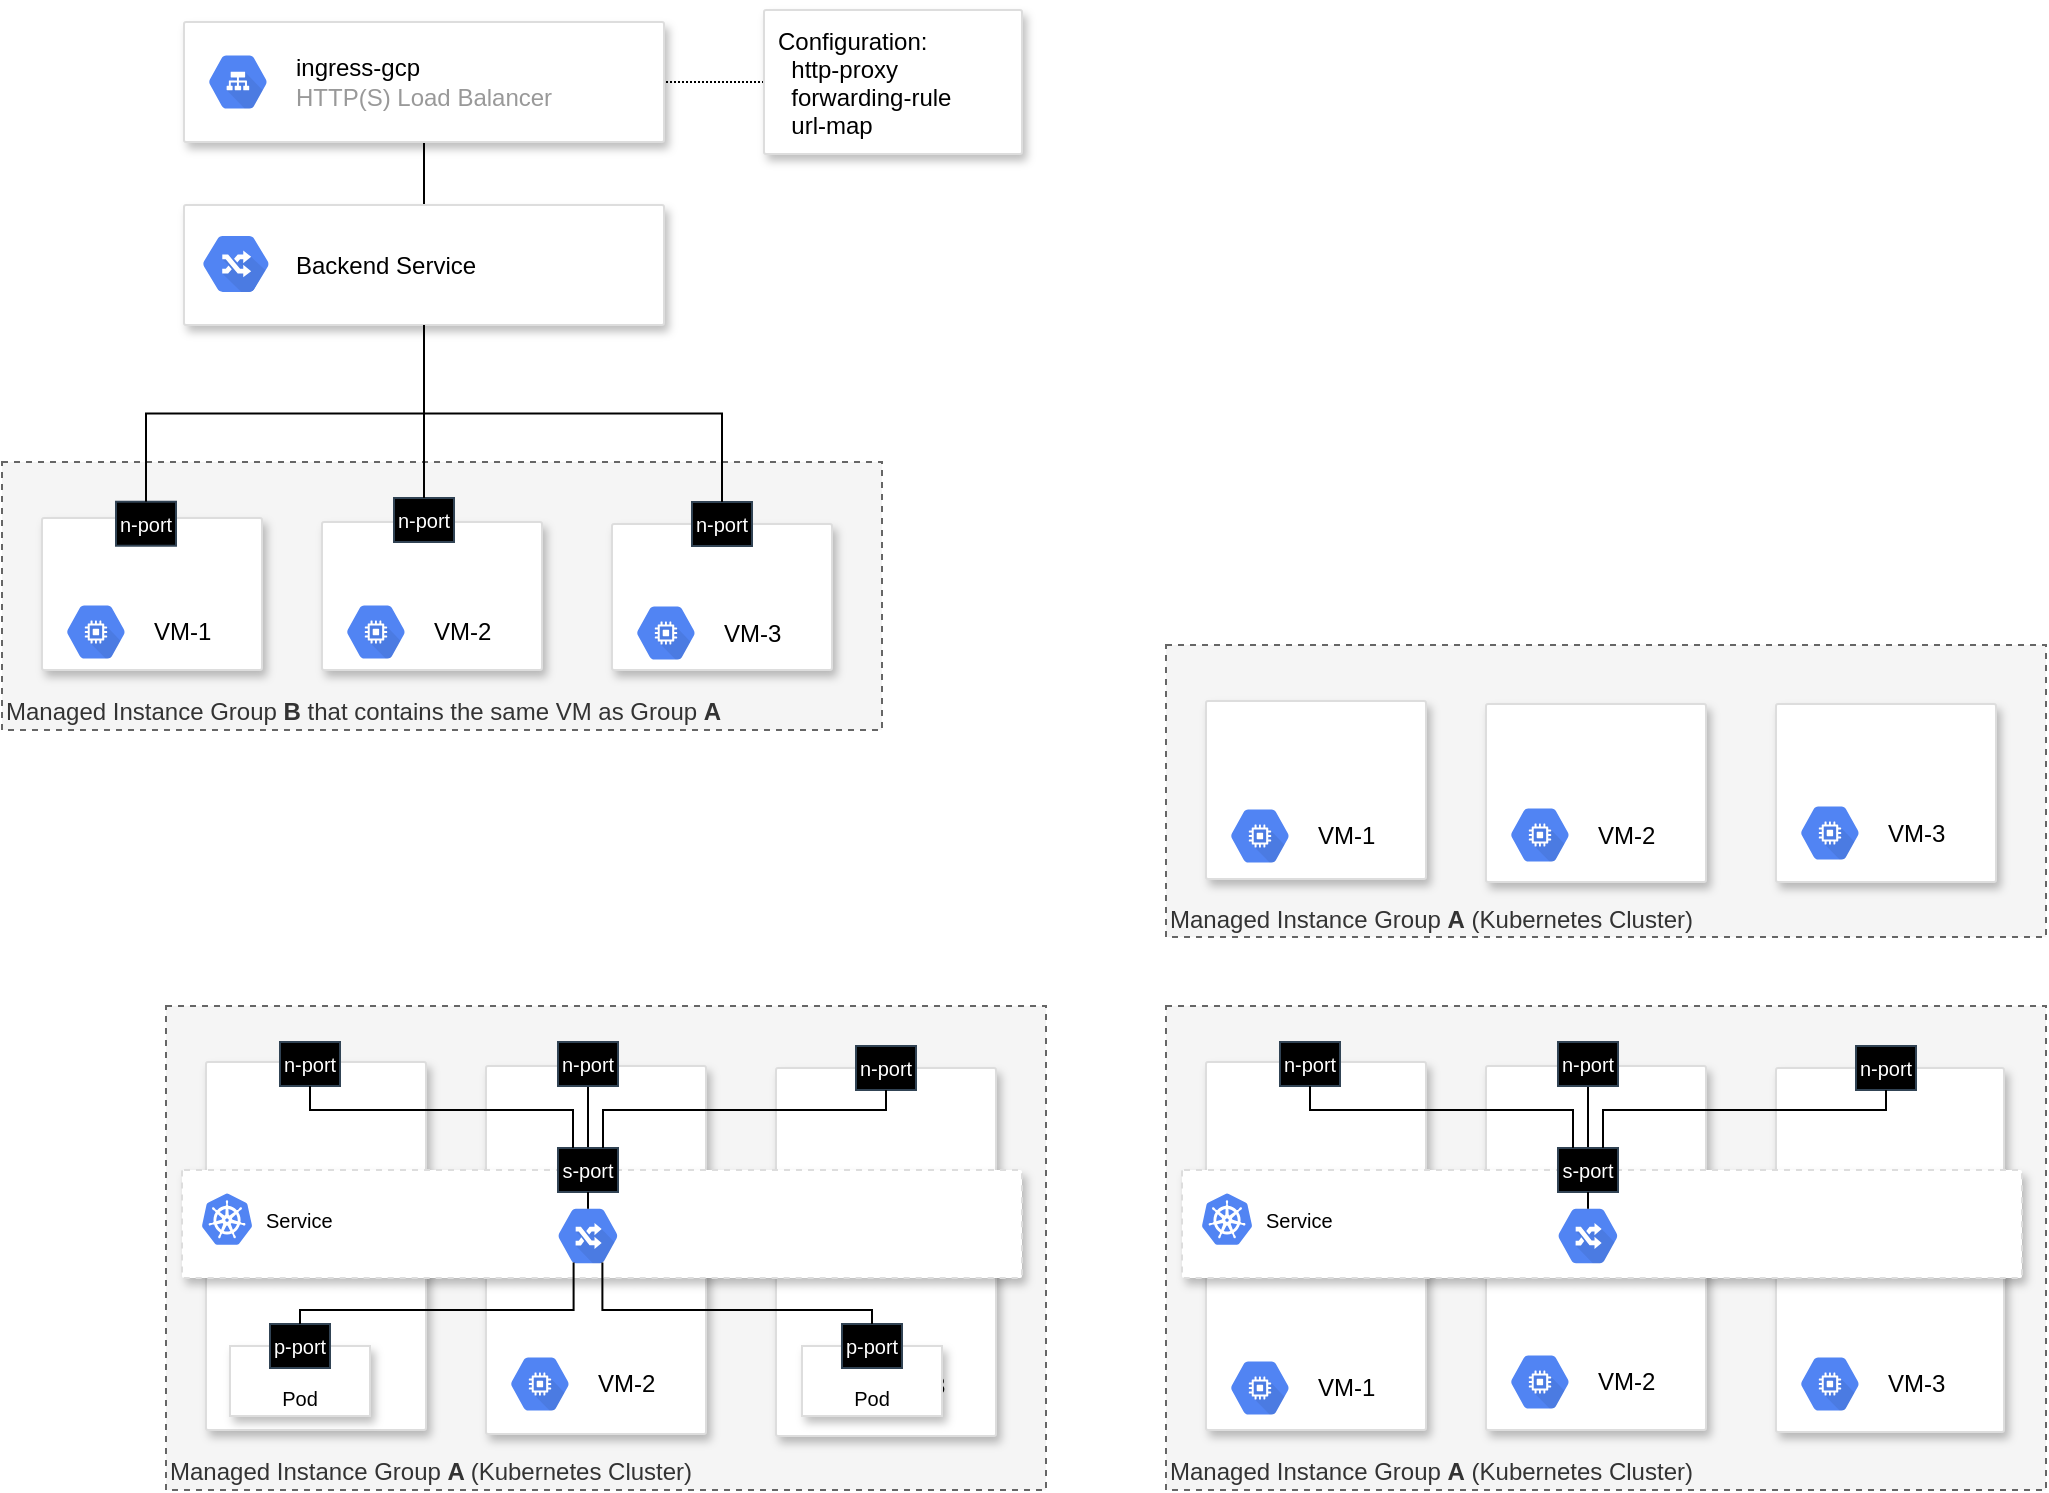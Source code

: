 <mxfile pages="1" version="11.2.7" type="github"><diagram id="d1ab7348-05c3-a1e3-ca4d-12c340fd6b49" name="Page-1"><mxGraphModel dx="616" dy="441" grid="1" gridSize="10" guides="1" tooltips="1" connect="1" arrows="1" fold="1" page="1" pageScale="1" pageWidth="1169" pageHeight="827" background="#ffffff" math="0" shadow="0"><root><mxCell id="0"/><mxCell id="1" parent="0"/><mxCell id="wJTbubWAjEop2MmSBgXv-34" value="" style="edgeStyle=orthogonalEdgeStyle;rounded=0;orthogonalLoop=1;jettySize=auto;html=1;fontColor=#000000;entryX=0.5;entryY=0;entryDx=0;entryDy=0;endArrow=none;endFill=0;" parent="1" source="9L-gA9MY-_69T6XY2o5v-167" target="9L-gA9MY-_69T6XY2o5v-260" edge="1"><mxGeometry relative="1" as="geometry"><mxPoint x="270" y="345.5" as="targetPoint"/></mxGeometry></mxCell><mxCell id="9L-gA9MY-_69T6XY2o5v-167" value="" style="strokeColor=#dddddd;fillColor=#ffffff;shadow=1;strokeWidth=1;rounded=1;absoluteArcSize=1;arcSize=2;" parent="1" vertex="1"><mxGeometry x="150" y="176" width="240" height="60" as="geometry"/></mxCell><mxCell id="9L-gA9MY-_69T6XY2o5v-168" value="&lt;font color=&quot;#000000&quot;&gt;&lt;span&gt;ingress-gcp&lt;/span&gt;&lt;/font&gt;&lt;br&gt;HTTP(S) Load Balancer" style="dashed=0;connectable=0;html=1;fillColor=#5184F3;strokeColor=none;shape=mxgraph.gcp2.hexIcon;prIcon=cloud_load_balancing;part=1;labelPosition=right;verticalLabelPosition=middle;align=left;verticalAlign=middle;spacingLeft=5;fontColor=#999999;fontSize=12;" parent="9L-gA9MY-_69T6XY2o5v-167" vertex="1"><mxGeometry y="0.5" width="44" height="39" relative="1" as="geometry"><mxPoint x="5" y="-19.5" as="offset"/></mxGeometry></mxCell><mxCell id="9L-gA9MY-_69T6XY2o5v-260" value="" style="strokeColor=#dddddd;fillColor=#ffffff;shadow=1;strokeWidth=1;rounded=1;absoluteArcSize=1;arcSize=2;" parent="1" vertex="1"><mxGeometry x="150" y="267.5" width="240" height="60" as="geometry"/></mxCell><mxCell id="9L-gA9MY-_69T6XY2o5v-261" value="&lt;font color=&quot;#000000&quot;&gt;&lt;span&gt;Backend Service&lt;/span&gt;&lt;/font&gt;" style="dashed=0;connectable=0;html=1;fillColor=#5184F3;strokeColor=none;shape=mxgraph.gcp2.hexIcon;prIcon=cloud_load_balancing;part=1;labelPosition=right;verticalLabelPosition=middle;align=left;verticalAlign=middle;spacingLeft=5;fontColor=#999999;fontSize=12;" parent="9L-gA9MY-_69T6XY2o5v-260" vertex="1"><mxGeometry y="0.5" width="44" height="39" relative="1" as="geometry"><mxPoint x="5" y="-19.5" as="offset"/></mxGeometry></mxCell><mxCell id="9L-gA9MY-_69T6XY2o5v-262" value="" style="html=1;fillColor=#5184F3;strokeColor=none;verticalAlign=top;labelPosition=center;verticalLabelPosition=bottom;align=center;spacingTop=-6;fontSize=11;fontStyle=1;fontColor=#999999;shape=mxgraph.gcp2.hexIcon;prIcon=cloud_routes" parent="9L-gA9MY-_69T6XY2o5v-260" vertex="1"><mxGeometry x="1" y="9" width="50" height="41" as="geometry"/></mxCell><mxCell id="BZu97_cLz0ViRXPYQutP-14" value="Managed Instance Group &lt;b&gt;A&lt;/b&gt; (Kubernetes Cluster)" style="rounded=0;whiteSpace=wrap;html=1;fillColor=#f5f5f5;dashed=1;strokeColor=#666666;fontColor=#333333;align=left;verticalAlign=bottom;" vertex="1" parent="1"><mxGeometry x="641" y="487.5" width="440" height="146" as="geometry"/></mxCell><mxCell id="BZu97_cLz0ViRXPYQutP-15" value="" style="strokeColor=#dddddd;fillColor=#ffffff;shadow=1;strokeWidth=1;rounded=1;absoluteArcSize=1;arcSize=2;" vertex="1" parent="1"><mxGeometry x="661" y="515.5" width="110" height="89" as="geometry"/></mxCell><mxCell id="BZu97_cLz0ViRXPYQutP-16" value="&lt;font color=&quot;#000000&quot;&gt;VM-1&lt;/font&gt;" style="dashed=0;connectable=0;html=1;fillColor=#5184F3;strokeColor=none;shape=mxgraph.gcp2.hexIcon;prIcon=compute_engine;part=1;labelPosition=right;verticalLabelPosition=middle;align=left;verticalAlign=middle;spacingLeft=5;fontColor=#999999;fontSize=12;" vertex="1" parent="BZu97_cLz0ViRXPYQutP-15"><mxGeometry y="0.5" width="44" height="39" relative="1" as="geometry"><mxPoint x="5" y="3.5" as="offset"/></mxGeometry></mxCell><mxCell id="BZu97_cLz0ViRXPYQutP-19" value="" style="strokeColor=#dddddd;fillColor=#ffffff;shadow=1;strokeWidth=1;rounded=1;absoluteArcSize=1;arcSize=2;" vertex="1" parent="1"><mxGeometry x="801" y="517" width="110" height="89" as="geometry"/></mxCell><mxCell id="BZu97_cLz0ViRXPYQutP-20" value="&lt;font color=&quot;#000000&quot;&gt;VM-2&lt;/font&gt;" style="dashed=0;connectable=0;html=1;fillColor=#5184F3;strokeColor=none;shape=mxgraph.gcp2.hexIcon;prIcon=compute_engine;part=1;labelPosition=right;verticalLabelPosition=middle;align=left;verticalAlign=middle;spacingLeft=5;fontColor=#999999;fontSize=12;" vertex="1" parent="BZu97_cLz0ViRXPYQutP-19"><mxGeometry y="0.5" width="44" height="39" relative="1" as="geometry"><mxPoint x="5" y="1.5" as="offset"/></mxGeometry></mxCell><mxCell id="BZu97_cLz0ViRXPYQutP-22" value="" style="strokeColor=#dddddd;fillColor=#ffffff;shadow=1;strokeWidth=1;rounded=1;absoluteArcSize=1;arcSize=2;fontColor=#FFCCE6;" vertex="1" parent="1"><mxGeometry x="946" y="517" width="110" height="89" as="geometry"/></mxCell><mxCell id="BZu97_cLz0ViRXPYQutP-23" value="&lt;font color=&quot;#000000&quot;&gt;VM-3&lt;/font&gt;" style="dashed=0;connectable=0;html=1;fillColor=#5184F3;strokeColor=none;shape=mxgraph.gcp2.hexIcon;prIcon=compute_engine;part=1;labelPosition=right;verticalLabelPosition=middle;align=left;verticalAlign=middle;spacingLeft=5;fontColor=#999999;fontSize=12;" vertex="1" parent="BZu97_cLz0ViRXPYQutP-22"><mxGeometry y="0.5" width="44" height="39" relative="1" as="geometry"><mxPoint x="5" y="0.5" as="offset"/></mxGeometry></mxCell><mxCell id="BZu97_cLz0ViRXPYQutP-26" value="Managed Instance Group &lt;b&gt;A&lt;/b&gt; (Kubernetes Cluster)" style="rounded=0;whiteSpace=wrap;html=1;fillColor=#f5f5f5;dashed=1;strokeColor=#666666;fontColor=#333333;align=left;verticalAlign=bottom;" vertex="1" parent="1"><mxGeometry x="641" y="668" width="440" height="242" as="geometry"/></mxCell><mxCell id="BZu97_cLz0ViRXPYQutP-27" value="" style="strokeColor=#dddddd;fillColor=#ffffff;shadow=1;strokeWidth=1;rounded=1;absoluteArcSize=1;arcSize=2;" vertex="1" parent="1"><mxGeometry x="661" y="696" width="110" height="184" as="geometry"/></mxCell><mxCell id="BZu97_cLz0ViRXPYQutP-28" value="&lt;font color=&quot;#000000&quot;&gt;VM-1&lt;/font&gt;" style="dashed=0;connectable=0;html=1;fillColor=#5184F3;strokeColor=none;shape=mxgraph.gcp2.hexIcon;prIcon=compute_engine;part=1;labelPosition=right;verticalLabelPosition=middle;align=left;verticalAlign=middle;spacingLeft=5;fontColor=#999999;fontSize=12;" vertex="1" parent="BZu97_cLz0ViRXPYQutP-27"><mxGeometry y="0.5" width="44" height="39" relative="1" as="geometry"><mxPoint x="5" y="51.5" as="offset"/></mxGeometry></mxCell><mxCell id="BZu97_cLz0ViRXPYQutP-91" value="n-port" style="strokeColor=#314354;fillColor=#000000;shadow=0;strokeWidth=1;rounded=0;absoluteArcSize=1;arcSize=0;glass=0;comic=0;fontColor=#ffffff;fontSize=10;" vertex="1" parent="BZu97_cLz0ViRXPYQutP-27"><mxGeometry x="37" y="-10" width="30" height="22" as="geometry"/></mxCell><mxCell id="BZu97_cLz0ViRXPYQutP-29" value="" style="strokeColor=#dddddd;fillColor=#ffffff;shadow=1;strokeWidth=1;rounded=1;absoluteArcSize=1;arcSize=2;" vertex="1" parent="1"><mxGeometry x="801" y="698" width="110" height="182" as="geometry"/></mxCell><mxCell id="BZu97_cLz0ViRXPYQutP-30" value="&lt;font color=&quot;#000000&quot;&gt;VM-2&lt;/font&gt;" style="dashed=0;connectable=0;html=1;fillColor=#5184F3;strokeColor=none;shape=mxgraph.gcp2.hexIcon;prIcon=compute_engine;part=1;labelPosition=right;verticalLabelPosition=middle;align=left;verticalAlign=middle;spacingLeft=5;fontColor=#999999;fontSize=12;" vertex="1" parent="BZu97_cLz0ViRXPYQutP-29"><mxGeometry y="0.5" width="44" height="39" relative="1" as="geometry"><mxPoint x="5" y="47.5" as="offset"/></mxGeometry></mxCell><mxCell id="BZu97_cLz0ViRXPYQutP-31" value="" style="strokeColor=#dddddd;fillColor=#ffffff;shadow=1;strokeWidth=1;rounded=1;absoluteArcSize=1;arcSize=2;fontColor=#FFCCE6;" vertex="1" parent="1"><mxGeometry x="946" y="699" width="114" height="182" as="geometry"/></mxCell><mxCell id="BZu97_cLz0ViRXPYQutP-32" value="&lt;font color=&quot;#000000&quot;&gt;VM-3&lt;/font&gt;" style="dashed=0;connectable=0;html=1;fillColor=#5184F3;strokeColor=none;shape=mxgraph.gcp2.hexIcon;prIcon=compute_engine;part=1;labelPosition=right;verticalLabelPosition=middle;align=left;verticalAlign=middle;spacingLeft=5;fontColor=#999999;fontSize=12;" vertex="1" parent="BZu97_cLz0ViRXPYQutP-31"><mxGeometry y="0.5" width="44" height="39" relative="1" as="geometry"><mxPoint x="5" y="47.5" as="offset"/></mxGeometry></mxCell><mxCell id="wJTbubWAjEop2MmSBgXv-51" value="" style="strokeColor=#dddddd;fillColor=#ffffff;shadow=1;strokeWidth=1;rounded=1;absoluteArcSize=1;arcSize=2;dashed=1;fontColor=#000000;align=left;html=0;spacingRight=0;spacingLeft=50;fontFamily=Lucida Console;verticalAlign=bottom;spacing=0;" parent="1" vertex="1"><mxGeometry x="649" y="750" width="420" height="54" as="geometry"/></mxCell><mxCell id="wJTbubWAjEop2MmSBgXv-52" value="&lt;font color=&quot;#000000&quot; style=&quot;font-size: 10px&quot;&gt;Service&lt;/font&gt;" style="dashed=0;connectable=0;html=1;fillColor=#5184F3;strokeColor=none;shape=mxgraph.gcp2.kubernetes_logo;part=1;labelPosition=right;verticalLabelPosition=middle;align=left;verticalAlign=middle;spacingLeft=5;fontColor=#999999;fontSize=12;aspect=fixed;" parent="wJTbubWAjEop2MmSBgXv-51" vertex="1"><mxGeometry width="25" height="25.71" relative="1" as="geometry"><mxPoint x="10" y="11.675" as="offset"/></mxGeometry></mxCell><mxCell id="BZu97_cLz0ViRXPYQutP-96" value="" style="html=1;fillColor=#5184F3;strokeColor=none;verticalAlign=top;labelPosition=center;verticalLabelPosition=bottom;align=center;spacingTop=-6;fontSize=11;fontStyle=1;fontColor=#999999;shape=mxgraph.gcp2.hexIcon;prIcon=cloud_routes;" vertex="1" parent="wJTbubWAjEop2MmSBgXv-51"><mxGeometry x="180.5" y="13" width="45" height="40" as="geometry"/></mxCell><mxCell id="BZu97_cLz0ViRXPYQutP-97" value="" style="edgeStyle=orthogonalEdgeStyle;rounded=0;orthogonalLoop=1;jettySize=auto;html=1;startArrow=none;startFill=0;endArrow=none;endFill=0;fontSize=10;fontColor=#FFFFFF;entryX=0.5;entryY=0;entryDx=0;entryDy=0;" edge="1" parent="1" source="BZu97_cLz0ViRXPYQutP-92" target="BZu97_cLz0ViRXPYQutP-94"><mxGeometry relative="1" as="geometry"><mxPoint x="857" y="737" as="targetPoint"/></mxGeometry></mxCell><mxCell id="BZu97_cLz0ViRXPYQutP-92" value="n-port" style="strokeColor=#314354;fillColor=#000000;shadow=0;strokeWidth=1;rounded=0;absoluteArcSize=1;arcSize=0;glass=0;comic=0;fontColor=#ffffff;fontSize=10;" vertex="1" parent="1"><mxGeometry x="837" y="686" width="30" height="22" as="geometry"/></mxCell><mxCell id="BZu97_cLz0ViRXPYQutP-93" value="n-port" style="strokeColor=#314354;fillColor=#000000;shadow=0;strokeWidth=1;rounded=0;absoluteArcSize=1;arcSize=0;glass=0;comic=0;fontColor=#ffffff;fontSize=10;" vertex="1" parent="1"><mxGeometry x="986" y="688" width="30" height="22" as="geometry"/></mxCell><mxCell id="BZu97_cLz0ViRXPYQutP-94" value="s-port" style="strokeColor=#314354;fillColor=#000000;shadow=0;strokeWidth=1;rounded=0;absoluteArcSize=1;arcSize=0;glass=0;comic=0;fontSize=10;fontColor=#ffffff;" vertex="1" parent="1"><mxGeometry x="837" y="739" width="30" height="22" as="geometry"/></mxCell><mxCell id="BZu97_cLz0ViRXPYQutP-98" value="" style="edgeStyle=orthogonalEdgeStyle;rounded=0;orthogonalLoop=1;jettySize=auto;html=1;startArrow=none;startFill=0;endArrow=none;endFill=0;fontSize=10;fontColor=#FFFFFF;exitX=0.5;exitY=1;exitDx=0;exitDy=0;entryX=0.75;entryY=0;entryDx=0;entryDy=0;" edge="1" parent="1" source="BZu97_cLz0ViRXPYQutP-93" target="BZu97_cLz0ViRXPYQutP-94"><mxGeometry relative="1" as="geometry"><mxPoint x="862.143" y="718.0" as="sourcePoint"/><mxPoint x="862" y="730" as="targetPoint"/><Array as="points"><mxPoint x="1001" y="720"/><mxPoint x="860" y="720"/></Array></mxGeometry></mxCell><mxCell id="BZu97_cLz0ViRXPYQutP-99" value="" style="edgeStyle=orthogonalEdgeStyle;rounded=0;orthogonalLoop=1;jettySize=auto;html=1;startArrow=none;startFill=0;endArrow=none;endFill=0;fontSize=10;fontColor=#FFFFFF;exitX=0.5;exitY=1;exitDx=0;exitDy=0;entryX=0.25;entryY=0;entryDx=0;entryDy=0;" edge="1" parent="1" source="BZu97_cLz0ViRXPYQutP-91" target="BZu97_cLz0ViRXPYQutP-94"><mxGeometry relative="1" as="geometry"><mxPoint x="862.143" y="718.0" as="sourcePoint"/><mxPoint x="862.143" y="748.857" as="targetPoint"/><Array as="points"><mxPoint x="713" y="720"/><mxPoint x="845" y="720"/></Array></mxGeometry></mxCell><mxCell id="BZu97_cLz0ViRXPYQutP-100" value="" style="edgeStyle=orthogonalEdgeStyle;rounded=0;orthogonalLoop=1;jettySize=auto;html=1;startArrow=none;startFill=0;endArrow=none;endFill=0;fontSize=10;fontColor=#FFFFFF;entryX=0.5;entryY=0.16;entryDx=0;entryDy=0;entryPerimeter=0;exitX=0.5;exitY=1;exitDx=0;exitDy=0;" edge="1" parent="1" source="BZu97_cLz0ViRXPYQutP-94" target="BZu97_cLz0ViRXPYQutP-96"><mxGeometry relative="1" as="geometry"><mxPoint x="862.143" y="718.0" as="sourcePoint"/><mxPoint x="862.143" y="748.857" as="targetPoint"/></mxGeometry></mxCell><mxCell id="BZu97_cLz0ViRXPYQutP-101" value="Managed Instance Group &lt;b&gt;A &lt;/b&gt;(Kubernetes Cluster)" style="rounded=0;whiteSpace=wrap;html=1;fillColor=#f5f5f5;dashed=1;strokeColor=#666666;fontColor=#333333;align=left;verticalAlign=bottom;" vertex="1" parent="1"><mxGeometry x="141" y="668" width="440" height="242" as="geometry"/></mxCell><mxCell id="BZu97_cLz0ViRXPYQutP-102" value="" style="strokeColor=#dddddd;fillColor=#ffffff;shadow=1;strokeWidth=1;rounded=1;absoluteArcSize=1;arcSize=2;" vertex="1" parent="1"><mxGeometry x="161" y="696" width="110" height="184" as="geometry"/></mxCell><mxCell id="BZu97_cLz0ViRXPYQutP-103" value="" style="dashed=0;connectable=0;html=1;fillColor=#5184F3;strokeColor=none;shape=mxgraph.gcp2.hexIcon;prIcon=compute_engine;part=1;labelPosition=right;verticalLabelPosition=middle;align=left;verticalAlign=middle;spacingLeft=5;fontColor=#999999;fontSize=12;" vertex="1" parent="BZu97_cLz0ViRXPYQutP-102"><mxGeometry y="0.5" width="44" height="39" relative="1" as="geometry"><mxPoint x="5" y="51.5" as="offset"/></mxGeometry></mxCell><mxCell id="BZu97_cLz0ViRXPYQutP-104" value="n-port" style="strokeColor=#314354;fillColor=#000000;shadow=0;strokeWidth=1;rounded=0;absoluteArcSize=1;arcSize=0;glass=0;comic=0;fontColor=#ffffff;fontSize=10;" vertex="1" parent="BZu97_cLz0ViRXPYQutP-102"><mxGeometry x="37" y="-10" width="30" height="22" as="geometry"/></mxCell><mxCell id="BZu97_cLz0ViRXPYQutP-73" value="Pod" style="strokeColor=#dddddd;fillColor=#ffffff;shadow=1;strokeWidth=1;rounded=1;absoluteArcSize=1;arcSize=0;verticalAlign=bottom;fontSize=10;" vertex="1" parent="BZu97_cLz0ViRXPYQutP-102"><mxGeometry x="12" y="142" width="70" height="35" as="geometry"/></mxCell><mxCell id="BZu97_cLz0ViRXPYQutP-119" value="p-port" style="strokeColor=#314354;fillColor=#000000;shadow=0;strokeWidth=1;rounded=0;absoluteArcSize=1;arcSize=0;glass=0;comic=0;fontColor=#ffffff;fontSize=10;" vertex="1" parent="BZu97_cLz0ViRXPYQutP-102"><mxGeometry x="32" y="131" width="30" height="22" as="geometry"/></mxCell><mxCell id="BZu97_cLz0ViRXPYQutP-105" value="" style="strokeColor=#dddddd;fillColor=#ffffff;shadow=1;strokeWidth=1;rounded=1;absoluteArcSize=1;arcSize=2;" vertex="1" parent="1"><mxGeometry x="301" y="698" width="110" height="184" as="geometry"/></mxCell><mxCell id="BZu97_cLz0ViRXPYQutP-106" value="&lt;font color=&quot;#000000&quot;&gt;VM-2&lt;/font&gt;" style="dashed=0;connectable=0;html=1;fillColor=#5184F3;strokeColor=none;shape=mxgraph.gcp2.hexIcon;prIcon=compute_engine;part=1;labelPosition=right;verticalLabelPosition=middle;align=left;verticalAlign=middle;spacingLeft=5;fontColor=#999999;fontSize=12;" vertex="1" parent="BZu97_cLz0ViRXPYQutP-105"><mxGeometry y="0.5" width="44" height="39" relative="1" as="geometry"><mxPoint x="5" y="47.5" as="offset"/></mxGeometry></mxCell><mxCell id="BZu97_cLz0ViRXPYQutP-107" value="" style="strokeColor=#dddddd;fillColor=#ffffff;shadow=1;strokeWidth=1;rounded=1;absoluteArcSize=1;arcSize=2;fontColor=#FFCCE6;" vertex="1" parent="1"><mxGeometry x="446" y="699" width="110" height="184" as="geometry"/></mxCell><mxCell id="BZu97_cLz0ViRXPYQutP-108" value="&lt;font color=&quot;#000000&quot;&gt;VM-3&lt;/font&gt;" style="dashed=0;connectable=0;html=1;fillColor=#5184F3;strokeColor=none;shape=mxgraph.gcp2.hexIcon;prIcon=compute_engine;part=1;labelPosition=right;verticalLabelPosition=middle;align=left;verticalAlign=middle;spacingLeft=5;fontColor=#999999;fontSize=12;" vertex="1" parent="BZu97_cLz0ViRXPYQutP-107"><mxGeometry y="0.5" width="44" height="39" relative="1" as="geometry"><mxPoint x="5" y="47.5" as="offset"/></mxGeometry></mxCell><mxCell id="BZu97_cLz0ViRXPYQutP-122" value="Pod" style="strokeColor=#dddddd;fillColor=#ffffff;shadow=1;strokeWidth=1;rounded=1;absoluteArcSize=1;arcSize=0;verticalAlign=bottom;fontSize=10;" vertex="1" parent="BZu97_cLz0ViRXPYQutP-107"><mxGeometry x="13" y="139" width="70" height="35" as="geometry"/></mxCell><mxCell id="BZu97_cLz0ViRXPYQutP-123" value="p-port" style="strokeColor=#314354;fillColor=#000000;shadow=0;strokeWidth=1;rounded=0;absoluteArcSize=1;arcSize=0;glass=0;comic=0;fontColor=#ffffff;fontSize=10;" vertex="1" parent="BZu97_cLz0ViRXPYQutP-107"><mxGeometry x="33" y="128" width="30" height="22" as="geometry"/></mxCell><mxCell id="BZu97_cLz0ViRXPYQutP-109" value="" style="strokeColor=#dddddd;fillColor=#ffffff;shadow=1;strokeWidth=1;rounded=1;absoluteArcSize=1;arcSize=2;dashed=1;fontColor=#000000;align=left;html=0;spacingRight=0;spacingLeft=50;fontFamily=Lucida Console;verticalAlign=bottom;spacing=0;" vertex="1" parent="1"><mxGeometry x="149" y="750" width="420" height="54" as="geometry"/></mxCell><mxCell id="BZu97_cLz0ViRXPYQutP-110" value="&lt;font color=&quot;#000000&quot; style=&quot;font-size: 10px&quot;&gt;Service&lt;/font&gt;" style="dashed=0;connectable=0;html=1;fillColor=#5184F3;strokeColor=none;shape=mxgraph.gcp2.kubernetes_logo;part=1;labelPosition=right;verticalLabelPosition=middle;align=left;verticalAlign=middle;spacingLeft=5;fontColor=#999999;fontSize=12;aspect=fixed;" vertex="1" parent="BZu97_cLz0ViRXPYQutP-109"><mxGeometry width="25" height="25.71" relative="1" as="geometry"><mxPoint x="10" y="11.675" as="offset"/></mxGeometry></mxCell><mxCell id="BZu97_cLz0ViRXPYQutP-111" value="" style="html=1;fillColor=#5184F3;strokeColor=none;verticalAlign=top;labelPosition=center;verticalLabelPosition=bottom;align=center;spacingTop=-6;fontSize=11;fontStyle=1;fontColor=#999999;shape=mxgraph.gcp2.hexIcon;prIcon=cloud_routes;" vertex="1" parent="BZu97_cLz0ViRXPYQutP-109"><mxGeometry x="180.5" y="13" width="45" height="40" as="geometry"/></mxCell><mxCell id="BZu97_cLz0ViRXPYQutP-112" value="" style="edgeStyle=orthogonalEdgeStyle;rounded=0;orthogonalLoop=1;jettySize=auto;html=1;startArrow=none;startFill=0;endArrow=none;endFill=0;fontSize=10;fontColor=#FFFFFF;entryX=0.5;entryY=0;entryDx=0;entryDy=0;" edge="1" parent="1" source="BZu97_cLz0ViRXPYQutP-113" target="BZu97_cLz0ViRXPYQutP-115"><mxGeometry relative="1" as="geometry"><mxPoint x="357" y="737" as="targetPoint"/></mxGeometry></mxCell><mxCell id="BZu97_cLz0ViRXPYQutP-113" value="n-port" style="strokeColor=#314354;fillColor=#000000;shadow=0;strokeWidth=1;rounded=0;absoluteArcSize=1;arcSize=0;glass=0;comic=0;fontColor=#ffffff;fontSize=10;" vertex="1" parent="1"><mxGeometry x="337" y="686" width="30" height="22" as="geometry"/></mxCell><mxCell id="BZu97_cLz0ViRXPYQutP-114" value="n-port" style="strokeColor=#314354;fillColor=#000000;shadow=0;strokeWidth=1;rounded=0;absoluteArcSize=1;arcSize=0;glass=0;comic=0;fontColor=#ffffff;fontSize=10;" vertex="1" parent="1"><mxGeometry x="486" y="688" width="30" height="22" as="geometry"/></mxCell><mxCell id="BZu97_cLz0ViRXPYQutP-115" value="s-port" style="strokeColor=#314354;fillColor=#000000;shadow=0;strokeWidth=1;rounded=0;absoluteArcSize=1;arcSize=0;glass=0;comic=0;fontSize=10;fontColor=#ffffff;" vertex="1" parent="1"><mxGeometry x="337" y="739" width="30" height="22" as="geometry"/></mxCell><mxCell id="BZu97_cLz0ViRXPYQutP-116" value="" style="edgeStyle=orthogonalEdgeStyle;rounded=0;orthogonalLoop=1;jettySize=auto;html=1;startArrow=none;startFill=0;endArrow=none;endFill=0;fontSize=10;fontColor=#FFFFFF;exitX=0.5;exitY=1;exitDx=0;exitDy=0;entryX=0.75;entryY=0;entryDx=0;entryDy=0;" edge="1" parent="1" source="BZu97_cLz0ViRXPYQutP-114" target="BZu97_cLz0ViRXPYQutP-115"><mxGeometry relative="1" as="geometry"><mxPoint x="362.143" y="718.0" as="sourcePoint"/><mxPoint x="362" y="730" as="targetPoint"/><Array as="points"><mxPoint x="501" y="720"/><mxPoint x="360" y="720"/></Array></mxGeometry></mxCell><mxCell id="BZu97_cLz0ViRXPYQutP-117" value="" style="edgeStyle=orthogonalEdgeStyle;rounded=0;orthogonalLoop=1;jettySize=auto;html=1;startArrow=none;startFill=0;endArrow=none;endFill=0;fontSize=10;fontColor=#FFFFFF;exitX=0.5;exitY=1;exitDx=0;exitDy=0;entryX=0.25;entryY=0;entryDx=0;entryDy=0;" edge="1" parent="1" source="BZu97_cLz0ViRXPYQutP-104" target="BZu97_cLz0ViRXPYQutP-115"><mxGeometry relative="1" as="geometry"><mxPoint x="362.143" y="718.0" as="sourcePoint"/><mxPoint x="362.143" y="748.857" as="targetPoint"/><Array as="points"><mxPoint x="213" y="720"/><mxPoint x="345" y="720"/></Array></mxGeometry></mxCell><mxCell id="BZu97_cLz0ViRXPYQutP-118" value="" style="edgeStyle=orthogonalEdgeStyle;rounded=0;orthogonalLoop=1;jettySize=auto;html=1;startArrow=none;startFill=0;endArrow=none;endFill=0;fontSize=10;fontColor=#FFFFFF;entryX=0.5;entryY=0.16;entryDx=0;entryDy=0;entryPerimeter=0;exitX=0.5;exitY=1;exitDx=0;exitDy=0;" edge="1" parent="1" source="BZu97_cLz0ViRXPYQutP-115" target="BZu97_cLz0ViRXPYQutP-111"><mxGeometry relative="1" as="geometry"><mxPoint x="362.143" y="718.0" as="sourcePoint"/><mxPoint x="362.143" y="748.857" as="targetPoint"/></mxGeometry></mxCell><mxCell id="BZu97_cLz0ViRXPYQutP-124" value="" style="edgeStyle=orthogonalEdgeStyle;rounded=0;orthogonalLoop=1;jettySize=auto;html=1;startArrow=none;startFill=0;endArrow=none;endFill=0;fontSize=10;fontColor=#FFFFFF;exitX=0.5;exitY=0;exitDx=0;exitDy=0;entryX=0.34;entryY=0.83;entryDx=0;entryDy=0;entryPerimeter=0;" edge="1" parent="1" source="BZu97_cLz0ViRXPYQutP-119" target="BZu97_cLz0ViRXPYQutP-111"><mxGeometry relative="1" as="geometry"><mxPoint x="222.667" y="717.833" as="sourcePoint"/><mxPoint x="354.333" y="748.667" as="targetPoint"/><Array as="points"><mxPoint x="208" y="820"/><mxPoint x="345" y="820"/></Array></mxGeometry></mxCell><mxCell id="BZu97_cLz0ViRXPYQutP-125" value="" style="edgeStyle=orthogonalEdgeStyle;rounded=0;orthogonalLoop=1;jettySize=auto;html=1;startArrow=none;startFill=0;endArrow=none;endFill=0;fontSize=10;fontColor=#FFFFFF;exitX=0.5;exitY=0;exitDx=0;exitDy=0;entryX=0.66;entryY=0.83;entryDx=0;entryDy=0;entryPerimeter=0;" edge="1" parent="1" source="BZu97_cLz0ViRXPYQutP-123" target="BZu97_cLz0ViRXPYQutP-111"><mxGeometry relative="1" as="geometry"><mxPoint x="217.857" y="836.952" as="sourcePoint"/><mxPoint x="355" y="806" as="targetPoint"/><Array as="points"><mxPoint x="494" y="820"/><mxPoint x="359" y="820"/></Array></mxGeometry></mxCell><mxCell id="BZu97_cLz0ViRXPYQutP-126" value="Managed Instance Group &lt;b&gt;B&lt;/b&gt; that contains the same VM as Group &lt;b&gt;A&lt;/b&gt;" style="rounded=0;whiteSpace=wrap;html=1;fillColor=#f5f5f5;dashed=1;strokeColor=#666666;fontColor=#333333;align=left;verticalAlign=bottom;" vertex="1" parent="1"><mxGeometry x="59" y="396" width="440" height="134" as="geometry"/></mxCell><mxCell id="BZu97_cLz0ViRXPYQutP-127" value="" style="strokeColor=#dddddd;fillColor=#ffffff;shadow=1;strokeWidth=1;rounded=1;absoluteArcSize=1;arcSize=2;" vertex="1" parent="1"><mxGeometry x="79" y="424" width="110" height="76" as="geometry"/></mxCell><mxCell id="BZu97_cLz0ViRXPYQutP-128" value="&lt;font color=&quot;#000000&quot;&gt;VM-1&lt;/font&gt;" style="dashed=0;connectable=0;html=1;fillColor=#5184F3;strokeColor=none;shape=mxgraph.gcp2.hexIcon;prIcon=compute_engine;part=1;labelPosition=right;verticalLabelPosition=middle;align=left;verticalAlign=middle;spacingLeft=5;fontColor=#999999;fontSize=12;" vertex="1" parent="BZu97_cLz0ViRXPYQutP-127"><mxGeometry y="0.5" width="44" height="39" relative="1" as="geometry"><mxPoint x="5" y="-0.5" as="offset"/></mxGeometry></mxCell><mxCell id="BZu97_cLz0ViRXPYQutP-129" value="n-port" style="strokeColor=#314354;fillColor=#000000;shadow=0;strokeWidth=1;rounded=0;absoluteArcSize=1;arcSize=0;glass=0;comic=0;fontColor=#ffffff;fontSize=10;" vertex="1" parent="BZu97_cLz0ViRXPYQutP-127"><mxGeometry x="37" y="-8.13" width="30" height="22" as="geometry"/></mxCell><mxCell id="BZu97_cLz0ViRXPYQutP-132" value="" style="strokeColor=#dddddd;fillColor=#ffffff;shadow=1;strokeWidth=1;rounded=1;absoluteArcSize=1;arcSize=2;" vertex="1" parent="1"><mxGeometry x="219" y="426" width="110" height="74" as="geometry"/></mxCell><mxCell id="BZu97_cLz0ViRXPYQutP-133" value="&lt;font color=&quot;#000000&quot;&gt;VM-2&lt;/font&gt;" style="dashed=0;connectable=0;html=1;fillColor=#5184F3;strokeColor=none;shape=mxgraph.gcp2.hexIcon;prIcon=compute_engine;part=1;labelPosition=right;verticalLabelPosition=middle;align=left;verticalAlign=middle;spacingLeft=5;fontColor=#999999;fontSize=12;" vertex="1" parent="BZu97_cLz0ViRXPYQutP-132"><mxGeometry y="0.5" width="44" height="39" relative="1" as="geometry"><mxPoint x="5" y="-1.5" as="offset"/></mxGeometry></mxCell><mxCell id="BZu97_cLz0ViRXPYQutP-136" value="" style="strokeColor=#dddddd;fillColor=#ffffff;shadow=1;strokeWidth=1;rounded=1;absoluteArcSize=1;arcSize=2;fontColor=#FFCCE6;" vertex="1" parent="1"><mxGeometry x="364" y="427" width="110" height="73" as="geometry"/></mxCell><mxCell id="BZu97_cLz0ViRXPYQutP-137" value="&lt;font color=&quot;#000000&quot;&gt;VM-3&lt;/font&gt;" style="dashed=0;connectable=0;html=1;fillColor=#5184F3;strokeColor=none;shape=mxgraph.gcp2.hexIcon;prIcon=compute_engine;part=1;labelPosition=right;verticalLabelPosition=middle;align=left;verticalAlign=middle;spacingLeft=5;fontColor=#999999;fontSize=12;" vertex="1" parent="BZu97_cLz0ViRXPYQutP-136"><mxGeometry y="0.5" width="44" height="39" relative="1" as="geometry"><mxPoint x="5" y="-1.5" as="offset"/></mxGeometry></mxCell><mxCell id="BZu97_cLz0ViRXPYQutP-144" value="n-port" style="strokeColor=#314354;fillColor=#000000;shadow=0;strokeWidth=1;rounded=0;absoluteArcSize=1;arcSize=0;glass=0;comic=0;fontColor=#ffffff;fontSize=10;" vertex="1" parent="1"><mxGeometry x="255" y="414" width="30" height="22" as="geometry"/></mxCell><mxCell id="BZu97_cLz0ViRXPYQutP-145" value="n-port" style="strokeColor=#314354;fillColor=#000000;shadow=0;strokeWidth=1;rounded=0;absoluteArcSize=1;arcSize=0;glass=0;comic=0;fontColor=#ffffff;fontSize=10;" vertex="1" parent="1"><mxGeometry x="404" y="416" width="30" height="22" as="geometry"/></mxCell><mxCell id="BZu97_cLz0ViRXPYQutP-155" value="" style="edgeStyle=orthogonalEdgeStyle;rounded=0;orthogonalLoop=1;jettySize=auto;html=1;startArrow=none;startFill=0;endArrow=none;endFill=0;fontSize=10;fontColor=#FFFFFF;entryX=0.5;entryY=0;entryDx=0;entryDy=0;exitX=0.5;exitY=1;exitDx=0;exitDy=0;" edge="1" parent="1" source="9L-gA9MY-_69T6XY2o5v-260" target="BZu97_cLz0ViRXPYQutP-129"><mxGeometry relative="1" as="geometry"><mxPoint x="270" y="428.5" as="targetPoint"/></mxGeometry></mxCell><mxCell id="BZu97_cLz0ViRXPYQutP-157" value="" style="edgeStyle=orthogonalEdgeStyle;rounded=0;orthogonalLoop=1;jettySize=auto;html=1;startArrow=none;startFill=0;endArrow=none;endFill=0;fontSize=10;fontColor=#FFFFFF;entryX=0.5;entryY=0;entryDx=0;entryDy=0;exitX=0.5;exitY=1;exitDx=0;exitDy=0;" edge="1" parent="1" source="9L-gA9MY-_69T6XY2o5v-260" target="BZu97_cLz0ViRXPYQutP-144"><mxGeometry relative="1" as="geometry"><mxPoint x="280" y="370" as="sourcePoint"/><mxPoint x="138" y="416" as="targetPoint"/></mxGeometry></mxCell><mxCell id="BZu97_cLz0ViRXPYQutP-160" value="" style="edgeStyle=orthogonalEdgeStyle;rounded=0;orthogonalLoop=1;jettySize=auto;html=1;startArrow=none;startFill=0;endArrow=none;endFill=0;fontSize=10;fontColor=#FFFFFF;entryX=0.5;entryY=0;entryDx=0;entryDy=0;exitX=0.5;exitY=1;exitDx=0;exitDy=0;" edge="1" parent="1" source="9L-gA9MY-_69T6XY2o5v-260" target="BZu97_cLz0ViRXPYQutP-145"><mxGeometry relative="1" as="geometry"><mxPoint x="280" y="370" as="sourcePoint"/><mxPoint x="138" y="416" as="targetPoint"/></mxGeometry></mxCell><mxCell id="BZu97_cLz0ViRXPYQutP-166" value="" style="edgeStyle=orthogonalEdgeStyle;rounded=0;orthogonalLoop=1;jettySize=auto;html=1;startArrow=none;startFill=0;endArrow=none;endFill=0;fontSize=10;fontColor=#FFFFFF;dashed=1;dashPattern=1 1;" edge="1" parent="1" source="BZu97_cLz0ViRXPYQutP-162" target="9L-gA9MY-_69T6XY2o5v-167"><mxGeometry relative="1" as="geometry"/></mxCell><mxCell id="BZu97_cLz0ViRXPYQutP-162" value="Configuration:&#xa;  http-proxy&#xa;  forwarding-rule&#xa;  url-map" style="strokeColor=#dddddd;fillColor=#ffffff;shadow=1;strokeWidth=1;rounded=1;absoluteArcSize=1;arcSize=2;align=left;spacingLeft=5;" vertex="1" parent="1"><mxGeometry x="440" y="170" width="129" height="72" as="geometry"/></mxCell></root></mxGraphModel></diagram></mxfile>